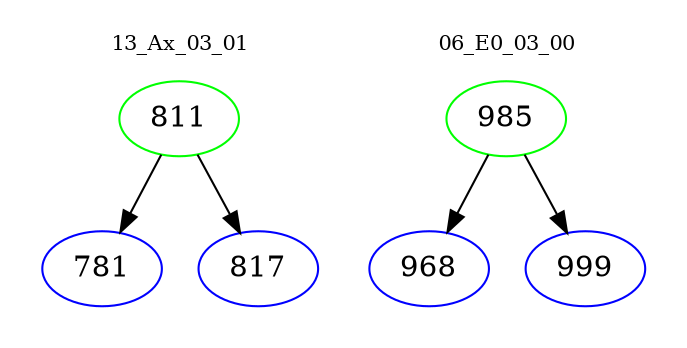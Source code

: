 digraph{
subgraph cluster_0 {
color = white
label = "13_Ax_03_01";
fontsize=10;
T0_811 [label="811", color="green"]
T0_811 -> T0_781 [color="black"]
T0_781 [label="781", color="blue"]
T0_811 -> T0_817 [color="black"]
T0_817 [label="817", color="blue"]
}
subgraph cluster_1 {
color = white
label = "06_E0_03_00";
fontsize=10;
T1_985 [label="985", color="green"]
T1_985 -> T1_968 [color="black"]
T1_968 [label="968", color="blue"]
T1_985 -> T1_999 [color="black"]
T1_999 [label="999", color="blue"]
}
}
